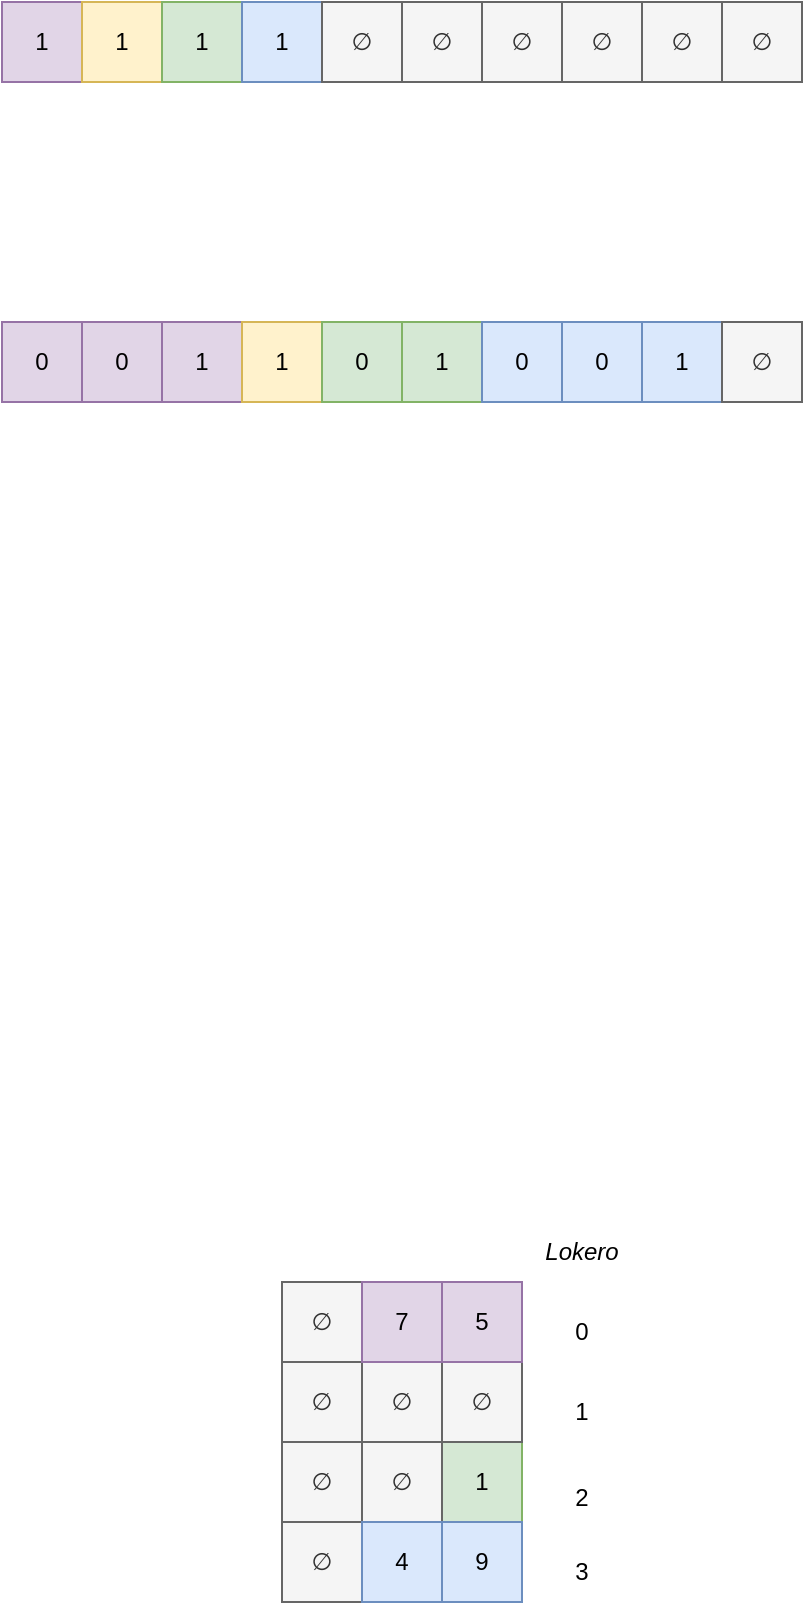 <mxfile version="22.1.18" type="github">
  <diagram name="Sivu-1" id="PFor0DCCQz3-RbrPlGG-">
    <mxGraphModel dx="2002" dy="1153" grid="1" gridSize="10" guides="1" tooltips="1" connect="1" arrows="1" fold="1" page="1" pageScale="1" pageWidth="827" pageHeight="1169" math="0" shadow="0">
      <root>
        <mxCell id="0" />
        <mxCell id="1" parent="0" />
        <mxCell id="0MBsFlT_AJ7sOl0La73U-1" value="0" style="whiteSpace=wrap;html=1;aspect=fixed;fillColor=#e1d5e7;strokeColor=#9673a6;" parent="1" vertex="1">
          <mxGeometry x="40" y="320" width="40" height="40" as="geometry" />
        </mxCell>
        <mxCell id="0MBsFlT_AJ7sOl0La73U-2" value="∅" style="whiteSpace=wrap;html=1;aspect=fixed;fillColor=#f5f5f5;fontColor=#333333;strokeColor=#666666;" parent="1" vertex="1">
          <mxGeometry x="180" y="800" width="40" height="40" as="geometry" />
        </mxCell>
        <mxCell id="0MBsFlT_AJ7sOl0La73U-3" value="∅" style="whiteSpace=wrap;html=1;aspect=fixed;fillColor=#f5f5f5;fontColor=#333333;strokeColor=#666666;" parent="1" vertex="1">
          <mxGeometry x="180" y="840" width="40" height="40" as="geometry" />
        </mxCell>
        <mxCell id="0MBsFlT_AJ7sOl0La73U-4" value="∅" style="whiteSpace=wrap;html=1;aspect=fixed;fillColor=#f5f5f5;fontColor=#333333;strokeColor=#666666;" parent="1" vertex="1">
          <mxGeometry x="180" y="880" width="40" height="40" as="geometry" />
        </mxCell>
        <mxCell id="0MBsFlT_AJ7sOl0La73U-5" value="1" style="whiteSpace=wrap;html=1;aspect=fixed;fillColor=#d5e8d4;strokeColor=#82b366;" parent="1" vertex="1">
          <mxGeometry x="260" y="880" width="40" height="40" as="geometry" />
        </mxCell>
        <mxCell id="0MBsFlT_AJ7sOl0La73U-6" value="∅" style="whiteSpace=wrap;html=1;aspect=fixed;fillColor=#f5f5f5;fontColor=#333333;strokeColor=#666666;" parent="1" vertex="1">
          <mxGeometry x="220" y="880" width="40" height="40" as="geometry" />
        </mxCell>
        <mxCell id="0MBsFlT_AJ7sOl0La73U-7" value="∅" style="whiteSpace=wrap;html=1;aspect=fixed;fillColor=#f5f5f5;fontColor=#333333;strokeColor=#666666;" parent="1" vertex="1">
          <mxGeometry x="180" y="920" width="40" height="40" as="geometry" />
        </mxCell>
        <mxCell id="0MBsFlT_AJ7sOl0La73U-8" value="9" style="whiteSpace=wrap;html=1;aspect=fixed;fillColor=#dae8fc;strokeColor=#6c8ebf;" parent="1" vertex="1">
          <mxGeometry x="260" y="920" width="40" height="40" as="geometry" />
        </mxCell>
        <mxCell id="0MBsFlT_AJ7sOl0La73U-9" value="4" style="whiteSpace=wrap;html=1;aspect=fixed;fillColor=#dae8fc;strokeColor=#6c8ebf;" parent="1" vertex="1">
          <mxGeometry x="220" y="920" width="40" height="40" as="geometry" />
        </mxCell>
        <mxCell id="0MBsFlT_AJ7sOl0La73U-10" value="∅" style="whiteSpace=wrap;html=1;aspect=fixed;fillColor=#f5f5f5;fontColor=#333333;strokeColor=#666666;" parent="1" vertex="1">
          <mxGeometry x="220" y="840" width="40" height="40" as="geometry" />
        </mxCell>
        <mxCell id="0MBsFlT_AJ7sOl0La73U-11" value="∅" style="whiteSpace=wrap;html=1;aspect=fixed;fillColor=#f5f5f5;fontColor=#333333;strokeColor=#666666;" parent="1" vertex="1">
          <mxGeometry x="260" y="840" width="40" height="40" as="geometry" />
        </mxCell>
        <mxCell id="0MBsFlT_AJ7sOl0La73U-12" value="5" style="whiteSpace=wrap;html=1;aspect=fixed;fillColor=#e1d5e7;strokeColor=#9673a6;" parent="1" vertex="1">
          <mxGeometry x="260" y="800" width="40" height="40" as="geometry" />
        </mxCell>
        <mxCell id="0MBsFlT_AJ7sOl0La73U-13" value="7" style="whiteSpace=wrap;html=1;aspect=fixed;fillColor=#e1d5e7;strokeColor=#9673a6;" parent="1" vertex="1">
          <mxGeometry x="220" y="800" width="40" height="40" as="geometry" />
        </mxCell>
        <mxCell id="0MBsFlT_AJ7sOl0La73U-14" value="Lokero" style="text;html=1;strokeColor=none;fillColor=none;align=center;verticalAlign=middle;whiteSpace=wrap;rounded=0;fontStyle=2" parent="1" vertex="1">
          <mxGeometry x="300" y="770" width="60" height="30" as="geometry" />
        </mxCell>
        <mxCell id="0MBsFlT_AJ7sOl0La73U-15" value="0" style="text;html=1;strokeColor=none;fillColor=none;align=center;verticalAlign=middle;whiteSpace=wrap;rounded=0;" parent="1" vertex="1">
          <mxGeometry x="300" y="810" width="60" height="30" as="geometry" />
        </mxCell>
        <mxCell id="0MBsFlT_AJ7sOl0La73U-16" value="1" style="text;html=1;strokeColor=none;fillColor=none;align=center;verticalAlign=middle;whiteSpace=wrap;rounded=0;" parent="1" vertex="1">
          <mxGeometry x="300" y="850" width="60" height="30" as="geometry" />
        </mxCell>
        <mxCell id="0MBsFlT_AJ7sOl0La73U-17" value="2" style="text;html=1;strokeColor=none;fillColor=none;align=center;verticalAlign=middle;whiteSpace=wrap;rounded=0;" parent="1" vertex="1">
          <mxGeometry x="295" y="890" width="70" height="35" as="geometry" />
        </mxCell>
        <mxCell id="0MBsFlT_AJ7sOl0La73U-18" value="3" style="text;html=1;strokeColor=none;fillColor=none;align=center;verticalAlign=middle;whiteSpace=wrap;rounded=0;" parent="1" vertex="1">
          <mxGeometry x="300" y="930" width="60" height="30" as="geometry" />
        </mxCell>
        <mxCell id="0MBsFlT_AJ7sOl0La73U-19" value="0" style="whiteSpace=wrap;html=1;aspect=fixed;fillColor=#e1d5e7;strokeColor=#9673a6;" parent="1" vertex="1">
          <mxGeometry x="80" y="320" width="40" height="40" as="geometry" />
        </mxCell>
        <mxCell id="0MBsFlT_AJ7sOl0La73U-20" value="1" style="whiteSpace=wrap;html=1;aspect=fixed;fillColor=#e1d5e7;strokeColor=#9673a6;" parent="1" vertex="1">
          <mxGeometry x="120" y="320" width="40" height="40" as="geometry" />
        </mxCell>
        <mxCell id="0MBsFlT_AJ7sOl0La73U-21" value="1" style="whiteSpace=wrap;html=1;aspect=fixed;fillColor=#fff2cc;strokeColor=#d6b656;" parent="1" vertex="1">
          <mxGeometry x="160" y="320" width="40" height="40" as="geometry" />
        </mxCell>
        <mxCell id="0MBsFlT_AJ7sOl0La73U-22" value="0" style="whiteSpace=wrap;html=1;aspect=fixed;fillColor=#d5e8d4;strokeColor=#82b366;" parent="1" vertex="1">
          <mxGeometry x="200" y="320" width="40" height="40" as="geometry" />
        </mxCell>
        <mxCell id="0MBsFlT_AJ7sOl0La73U-23" value="1" style="whiteSpace=wrap;html=1;aspect=fixed;fillColor=#d5e8d4;strokeColor=#82b366;" parent="1" vertex="1">
          <mxGeometry x="240" y="320" width="40" height="40" as="geometry" />
        </mxCell>
        <mxCell id="0MBsFlT_AJ7sOl0La73U-24" value="0" style="whiteSpace=wrap;html=1;aspect=fixed;fillColor=#dae8fc;strokeColor=#6c8ebf;" parent="1" vertex="1">
          <mxGeometry x="280" y="320" width="40" height="40" as="geometry" />
        </mxCell>
        <mxCell id="0MBsFlT_AJ7sOl0La73U-25" value="0" style="whiteSpace=wrap;html=1;aspect=fixed;fillColor=#dae8fc;strokeColor=#6c8ebf;" parent="1" vertex="1">
          <mxGeometry x="320" y="320" width="40" height="40" as="geometry" />
        </mxCell>
        <mxCell id="0MBsFlT_AJ7sOl0La73U-26" value="1" style="whiteSpace=wrap;html=1;aspect=fixed;fillColor=#dae8fc;strokeColor=#6c8ebf;" parent="1" vertex="1">
          <mxGeometry x="360" y="320" width="40" height="40" as="geometry" />
        </mxCell>
        <mxCell id="0MBsFlT_AJ7sOl0La73U-29" value="∅" style="whiteSpace=wrap;html=1;aspect=fixed;fillColor=#f5f5f5;fontColor=#333333;strokeColor=#666666;" parent="1" vertex="1">
          <mxGeometry x="400" y="320" width="40" height="40" as="geometry" />
        </mxCell>
        <mxCell id="vQJSD4NfKstMM5VLypwr-1" value="1" style="whiteSpace=wrap;html=1;aspect=fixed;fillColor=#e1d5e7;strokeColor=#9673a6;" vertex="1" parent="1">
          <mxGeometry x="40" y="160" width="40" height="40" as="geometry" />
        </mxCell>
        <mxCell id="vQJSD4NfKstMM5VLypwr-2" value="1" style="whiteSpace=wrap;html=1;aspect=fixed;fillColor=#fff2cc;strokeColor=#d6b656;" vertex="1" parent="1">
          <mxGeometry x="80" y="160" width="40" height="40" as="geometry" />
        </mxCell>
        <mxCell id="vQJSD4NfKstMM5VLypwr-3" value="1" style="whiteSpace=wrap;html=1;aspect=fixed;fillColor=#d5e8d4;strokeColor=#82b366;" vertex="1" parent="1">
          <mxGeometry x="120" y="160" width="40" height="40" as="geometry" />
        </mxCell>
        <mxCell id="vQJSD4NfKstMM5VLypwr-4" value="1" style="whiteSpace=wrap;html=1;aspect=fixed;fillColor=#dae8fc;strokeColor=#6c8ebf;" vertex="1" parent="1">
          <mxGeometry x="160" y="160" width="40" height="40" as="geometry" />
        </mxCell>
        <mxCell id="vQJSD4NfKstMM5VLypwr-5" value="∅" style="whiteSpace=wrap;html=1;aspect=fixed;fillColor=#f5f5f5;fontColor=#333333;strokeColor=#666666;" vertex="1" parent="1">
          <mxGeometry x="200" y="160" width="40" height="40" as="geometry" />
        </mxCell>
        <mxCell id="vQJSD4NfKstMM5VLypwr-6" value="∅" style="whiteSpace=wrap;html=1;aspect=fixed;fillColor=#f5f5f5;fontColor=#333333;strokeColor=#666666;" vertex="1" parent="1">
          <mxGeometry x="240" y="160" width="40" height="40" as="geometry" />
        </mxCell>
        <mxCell id="vQJSD4NfKstMM5VLypwr-7" value="∅" style="whiteSpace=wrap;html=1;aspect=fixed;fillColor=#f5f5f5;fontColor=#333333;strokeColor=#666666;" vertex="1" parent="1">
          <mxGeometry x="280" y="160" width="40" height="40" as="geometry" />
        </mxCell>
        <mxCell id="vQJSD4NfKstMM5VLypwr-9" value="∅" style="whiteSpace=wrap;html=1;aspect=fixed;fillColor=#f5f5f5;fontColor=#333333;strokeColor=#666666;" vertex="1" parent="1">
          <mxGeometry x="320" y="160" width="40" height="40" as="geometry" />
        </mxCell>
        <mxCell id="vQJSD4NfKstMM5VLypwr-10" value="∅" style="whiteSpace=wrap;html=1;aspect=fixed;fillColor=#f5f5f5;fontColor=#333333;strokeColor=#666666;" vertex="1" parent="1">
          <mxGeometry x="400" y="160" width="40" height="40" as="geometry" />
        </mxCell>
        <mxCell id="vQJSD4NfKstMM5VLypwr-11" value="∅" style="whiteSpace=wrap;html=1;aspect=fixed;fillColor=#f5f5f5;fontColor=#333333;strokeColor=#666666;" vertex="1" parent="1">
          <mxGeometry x="360" y="160" width="40" height="40" as="geometry" />
        </mxCell>
      </root>
    </mxGraphModel>
  </diagram>
</mxfile>
